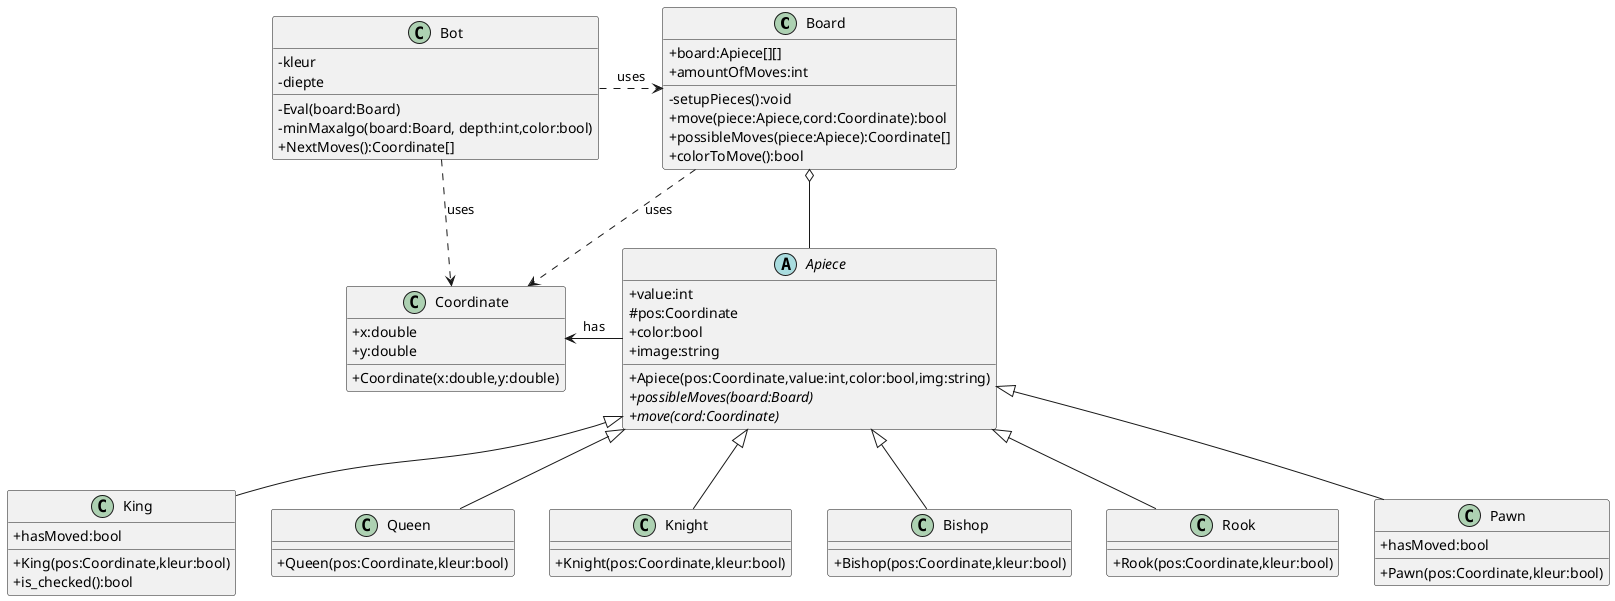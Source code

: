 @startuml Model chessgame
skinparam classAttributeIconSize 0
class Board {
    +board:Apiece[][]
    +amountOfMoves:int
    -setupPieces():void
    +move(piece:Apiece,cord:Coordinate):bool
    +possibleMoves(piece:Apiece):Coordinate[]
    +colorToMove():bool
}
abstract class Apiece {
    + value:int
    # pos:Coordinate
    +color:bool
    +image:string 
    + Apiece(pos:Coordinate,value:int,color:bool,img:string)
    + possibleMoves(board:Board) {abstract}
    + move(cord:Coordinate) {abstract}
}

class King{
    +King(pos:Coordinate,kleur:bool)
    +hasMoved:bool
    +is_checked():bool

}
class Queen{
    +Queen(pos:Coordinate,kleur:bool)
}
class Knight{
    +Knight(pos:Coordinate,kleur:bool)
}
class Bishop{
    +Bishop(pos:Coordinate,kleur:bool)
}
class Rook{
    +Rook(pos:Coordinate,kleur:bool)
}
class Pawn{
    
    +hasMoved:bool
    +Pawn(pos:Coordinate,kleur:bool)
}
class Coordinate{
    +x:double
    +y:double
    +Coordinate(x:double,y:double)
}
class Bot{
    -kleur
    -diepte
    -Eval(board:Board)
    -minMaxalgo(board:Board, depth:int,color:bool)
    +NextMoves():Coordinate[]
}
Apiece <|--King
Apiece <|--Queen
Apiece <|--Bishop
Apiece <|--Knight
Apiece <|-- Rook
Apiece <|--Pawn
Board o-- Apiece
Apiece -left->Coordinate:has 
Board ..> Coordinate:uses
Bot .right.>Board:uses
Bot ..> Coordinate:uses


@enduml


